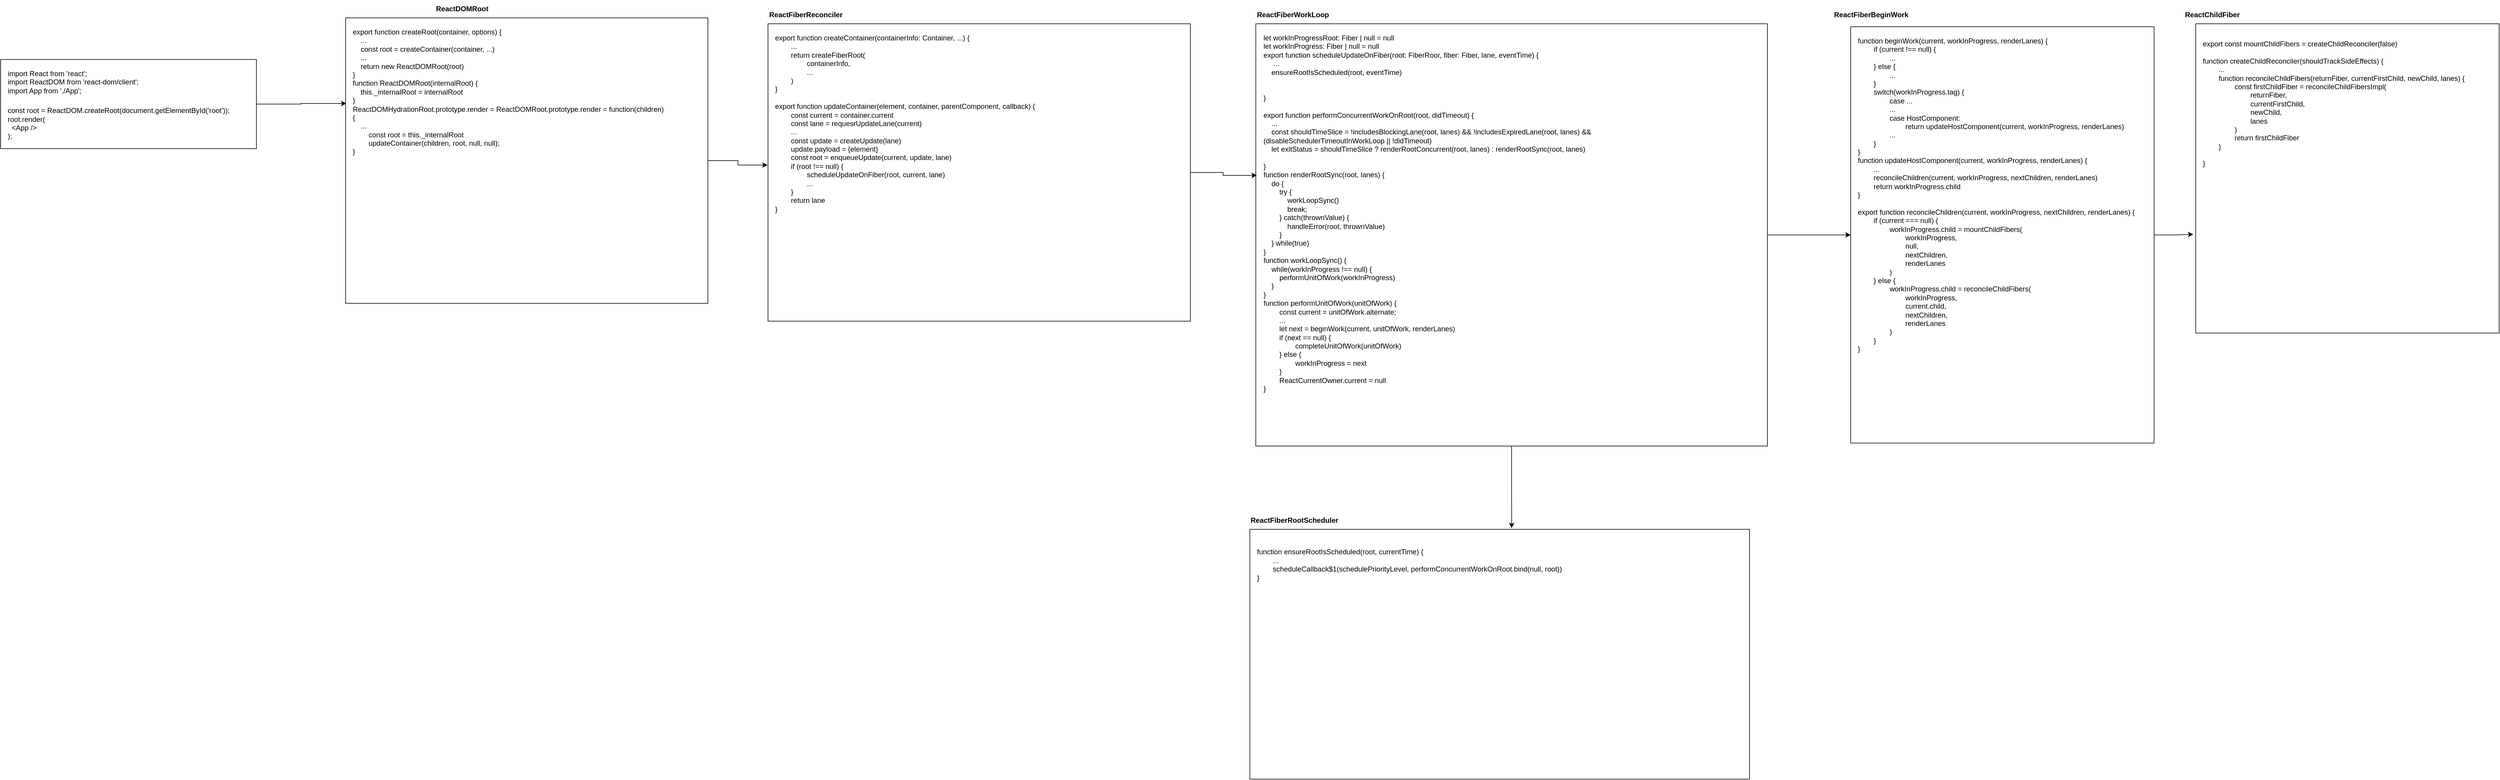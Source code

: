 <mxfile version="21.6.8" type="github">
  <diagram name="Page-1" id="yT4P8Us_n6Z18nM-jOkr">
    <mxGraphModel dx="2487" dy="967" grid="1" gridSize="10" guides="1" tooltips="1" connect="1" arrows="1" fold="1" page="0" pageScale="1" pageWidth="850" pageHeight="1100" math="0" shadow="0">
      <root>
        <mxCell id="0" />
        <mxCell id="1" parent="0" />
        <mxCell id="5RRUOqjZ2mIEOi2oh4Kx-8" value="" style="group" parent="1" vertex="1" connectable="0">
          <mxGeometry x="-500" y="200" width="430" height="150" as="geometry" />
        </mxCell>
        <mxCell id="5RRUOqjZ2mIEOi2oh4Kx-1" value="" style="rounded=0;whiteSpace=wrap;html=1;" parent="5RRUOqjZ2mIEOi2oh4Kx-8" vertex="1">
          <mxGeometry width="430" height="150" as="geometry" />
        </mxCell>
        <mxCell id="5RRUOqjZ2mIEOi2oh4Kx-2" value="import React from &#39;react&#39;;&lt;br&gt;import ReactDOM from &#39;react-dom/client&#39;;&lt;br&gt;import App from &#39;./App&#39;;&lt;p style=&quot;margin: 0px; font-variant-numeric: normal; font-variant-east-asian: normal; font-variant-alternates: normal; font-kerning: auto; font-optical-sizing: auto; font-feature-settings: normal; font-variation-settings: normal; font-stretch: normal; font-size: 13px; line-height: normal; font-family: &amp;quot;Helvetica Neue&amp;quot;; min-height: 15px;&quot; class=&quot;p2&quot;&gt;&lt;br&gt;&lt;/p&gt;const root = ReactDOM.createRoot(document.getElementById(&#39;root&#39;));&lt;br&gt;root.render(&lt;br&gt;&amp;nbsp; &amp;lt;App /&amp;gt;&lt;br&gt;);&lt;p style=&quot;margin: 0px; font-variant-numeric: normal; font-variant-east-asian: normal; font-variant-alternates: normal; font-kerning: auto; font-optical-sizing: auto; font-feature-settings: normal; font-variation-settings: normal; font-stretch: normal; font-size: 13px; line-height: normal; font-family: &amp;quot;Helvetica Neue&amp;quot;; min-height: 15px;&quot; class=&quot;p2&quot;&gt;&lt;br&gt;&lt;/p&gt;" style="text;html=1;strokeColor=none;fillColor=none;align=left;verticalAlign=top;whiteSpace=wrap;rounded=0;" parent="5RRUOqjZ2mIEOi2oh4Kx-8" vertex="1">
          <mxGeometry x="10" y="10" width="390" height="140" as="geometry" />
        </mxCell>
        <mxCell id="ZxOP5LwoRdLJqunblMtp-2" style="edgeStyle=orthogonalEdgeStyle;rounded=0;orthogonalLoop=1;jettySize=auto;html=1;entryX=-0.001;entryY=0.475;entryDx=0;entryDy=0;entryPerimeter=0;" edge="1" parent="1" source="5RRUOqjZ2mIEOi2oh4Kx-9" target="5RRUOqjZ2mIEOi2oh4Kx-3">
          <mxGeometry relative="1" as="geometry" />
        </mxCell>
        <mxCell id="5RRUOqjZ2mIEOi2oh4Kx-10" value="ReactDOMRoot" style="text;html=1;strokeColor=none;fillColor=none;align=left;verticalAlign=middle;whiteSpace=wrap;rounded=0;fontStyle=1" parent="1" vertex="1">
          <mxGeometry x="230" y="100" width="120" height="30" as="geometry" />
        </mxCell>
        <mxCell id="5RRUOqjZ2mIEOi2oh4Kx-5" value="ReactFiberReconciler" style="text;html=1;strokeColor=none;fillColor=none;align=left;verticalAlign=middle;whiteSpace=wrap;rounded=0;fontStyle=1" parent="1" vertex="1">
          <mxGeometry x="790" y="110" width="130" height="30" as="geometry" />
        </mxCell>
        <mxCell id="5RRUOqjZ2mIEOi2oh4Kx-14" value="ReactFiberWorkLoop" style="text;html=1;strokeColor=none;fillColor=none;align=left;verticalAlign=middle;whiteSpace=wrap;rounded=0;fontStyle=1" parent="1" vertex="1">
          <mxGeometry x="1610" y="110" width="150" height="30" as="geometry" />
        </mxCell>
        <mxCell id="5RRUOqjZ2mIEOi2oh4Kx-16" value="" style="rounded=0;whiteSpace=wrap;html=1;" parent="1" vertex="1">
          <mxGeometry x="1600" y="990" width="840" height="420" as="geometry" />
        </mxCell>
        <mxCell id="5RRUOqjZ2mIEOi2oh4Kx-18" value="ReactFiberRootScheduler" style="text;html=1;strokeColor=none;fillColor=none;align=center;verticalAlign=middle;whiteSpace=wrap;rounded=0;fontStyle=1" parent="1" vertex="1">
          <mxGeometry x="1600" y="960" width="150" height="30" as="geometry" />
        </mxCell>
        <mxCell id="5RRUOqjZ2mIEOi2oh4Kx-19" value="&lt;br&gt;function ensureRootIsScheduled(root, currentTime) {&lt;br&gt;&lt;span style=&quot;white-space: pre;&quot;&gt;&#x9;&lt;/span&gt;...&lt;br&gt;&lt;span style=&quot;&quot;&gt;&lt;span style=&quot;white-space: pre;&quot;&gt;&amp;nbsp;&amp;nbsp;&amp;nbsp;&amp;nbsp;&lt;span style=&quot;white-space: pre;&quot;&gt;&#x9;&lt;/span&gt;&lt;/span&gt;&lt;/span&gt;scheduleCallback$1(schedulePriorityLevel, performConcurrentWorkOnRoot.bind(null, root))&lt;br&gt;}&lt;br&gt;" style="text;html=1;strokeColor=none;fillColor=none;align=left;verticalAlign=top;whiteSpace=wrap;rounded=0;" parent="1" vertex="1">
          <mxGeometry x="1610" y="1000" width="820" height="370" as="geometry" />
        </mxCell>
        <mxCell id="5RRUOqjZ2mIEOi2oh4Kx-21" value="ReactFiberBeginWork" style="text;html=1;strokeColor=none;fillColor=none;align=left;verticalAlign=middle;whiteSpace=wrap;rounded=0;fontStyle=1" parent="1" vertex="1">
          <mxGeometry x="2580" y="110" width="150" height="30" as="geometry" />
        </mxCell>
        <mxCell id="5RRUOqjZ2mIEOi2oh4Kx-24" value="ReactChildFiber" style="text;html=1;strokeColor=none;fillColor=none;align=left;verticalAlign=middle;whiteSpace=wrap;rounded=0;fontStyle=1" parent="1" vertex="1">
          <mxGeometry x="3170" y="110" width="140" height="30" as="geometry" />
        </mxCell>
        <mxCell id="ZxOP5LwoRdLJqunblMtp-1" style="edgeStyle=orthogonalEdgeStyle;rounded=0;orthogonalLoop=1;jettySize=auto;html=1;entryX=0.002;entryY=0.3;entryDx=0;entryDy=0;entryPerimeter=0;" edge="1" parent="1" source="5RRUOqjZ2mIEOi2oh4Kx-1" target="5RRUOqjZ2mIEOi2oh4Kx-9">
          <mxGeometry relative="1" as="geometry" />
        </mxCell>
        <mxCell id="ZxOP5LwoRdLJqunblMtp-3" value="" style="group" vertex="1" connectable="0" parent="1">
          <mxGeometry x="80" y="130" width="609" height="480" as="geometry" />
        </mxCell>
        <mxCell id="5RRUOqjZ2mIEOi2oh4Kx-9" value="" style="rounded=0;whiteSpace=wrap;html=1;align=left;verticalAlign=top;" parent="ZxOP5LwoRdLJqunblMtp-3" vertex="1">
          <mxGeometry width="609" height="480" as="geometry" />
        </mxCell>
        <mxCell id="5RRUOqjZ2mIEOi2oh4Kx-12" value="export function createRoot(container, options) {&lt;br style=&quot;border-color: var(--border-color);&quot;&gt;&lt;span style=&quot;border-color: var(--border-color);&quot;&gt;&lt;span style=&quot;&quot;&gt;&amp;nbsp;&amp;nbsp;&amp;nbsp;&amp;nbsp;&lt;/span&gt;&lt;/span&gt;&lt;span style=&quot;&quot;&gt;...&lt;/span&gt;&lt;br style=&quot;border-color: var(--border-color);&quot;&gt;&lt;span style=&quot;border-color: var(--border-color);&quot;&gt;&lt;span style=&quot;&quot;&gt;&amp;nbsp;&amp;nbsp;&amp;nbsp;&amp;nbsp;&lt;/span&gt;&lt;/span&gt;&lt;span style=&quot;&quot;&gt;const root = createContainer(container, ...)&lt;/span&gt;&lt;br style=&quot;border-color: var(--border-color);&quot;&gt;&lt;span style=&quot;border-color: var(--border-color);&quot;&gt;&lt;span style=&quot;&quot;&gt;&amp;nbsp;&amp;nbsp;&amp;nbsp;&amp;nbsp;&lt;/span&gt;&lt;/span&gt;&lt;span style=&quot;&quot;&gt;...&lt;/span&gt;&lt;br style=&quot;border-color: var(--border-color);&quot;&gt;&lt;span style=&quot;border-color: var(--border-color);&quot;&gt;&lt;span style=&quot;&quot;&gt;&amp;nbsp;&amp;nbsp;&amp;nbsp;&amp;nbsp;&lt;/span&gt;&lt;/span&gt;&lt;span style=&quot;&quot;&gt;return new ReactDOMRoot(root)&lt;/span&gt;&lt;br style=&quot;border-color: var(--border-color);&quot;&gt;&lt;div style=&quot;&quot;&gt;&lt;span style=&quot;background-color: initial;&quot;&gt;}&lt;/span&gt;&lt;/div&gt;&lt;div style=&quot;&quot;&gt;&lt;span style=&quot;background-color: initial;&quot;&gt;function ReactDOMRoot(internalRoot) {&lt;/span&gt;&lt;/div&gt;&lt;div style=&quot;&quot;&gt;&lt;span style=&quot;background-color: initial;&quot;&gt;&lt;span style=&quot;&quot;&gt;&lt;span style=&quot;&quot;&gt;&amp;nbsp;&amp;nbsp;&amp;nbsp;&amp;nbsp;&lt;/span&gt;&lt;/span&gt;this._internalRoot = internalRoot&lt;br&gt;&lt;/span&gt;&lt;/div&gt;&lt;div style=&quot;&quot;&gt;&lt;span style=&quot;background-color: initial;&quot;&gt;}&lt;/span&gt;&lt;/div&gt;&lt;div style=&quot;&quot;&gt;ReactDOMHydrationRoot.prototype.render = ReactDOMRoot.prototype.render = function(children) {&lt;/div&gt;&lt;div style=&quot;&quot;&gt;&lt;span style=&quot;&quot;&gt;&lt;span style=&quot;&quot;&gt;&amp;nbsp;&amp;nbsp;&amp;nbsp;&amp;nbsp;&lt;/span&gt;&lt;/span&gt;...&lt;br&gt;&lt;/div&gt;&lt;div style=&quot;&quot;&gt;&lt;span style=&quot;white-space: pre;&quot;&gt;&#x9;&lt;/span&gt;const root = this._internalRoot&lt;br&gt;&lt;/div&gt;&lt;div style=&quot;&quot;&gt;&lt;span style=&quot;white-space: pre;&quot;&gt;&#x9;&lt;/span&gt;updateContainer(children, root, null, null);&lt;/div&gt;&lt;div style=&quot;&quot;&gt;}&lt;/div&gt;" style="text;html=1;strokeColor=none;fillColor=none;align=left;verticalAlign=top;whiteSpace=wrap;rounded=0;" parent="ZxOP5LwoRdLJqunblMtp-3" vertex="1">
          <mxGeometry x="9.5" y="10" width="530.5" height="430" as="geometry" />
        </mxCell>
        <mxCell id="ZxOP5LwoRdLJqunblMtp-4" value="" style="group" vertex="1" connectable="0" parent="1">
          <mxGeometry x="790" y="140" width="710" height="500" as="geometry" />
        </mxCell>
        <mxCell id="ZxOP5LwoRdLJqunblMtp-11" value="" style="group" vertex="1" connectable="0" parent="ZxOP5LwoRdLJqunblMtp-4">
          <mxGeometry width="710" height="500" as="geometry" />
        </mxCell>
        <mxCell id="5RRUOqjZ2mIEOi2oh4Kx-3" value="" style="rounded=0;whiteSpace=wrap;html=1;" parent="ZxOP5LwoRdLJqunblMtp-11" vertex="1">
          <mxGeometry width="710" height="500" as="geometry" />
        </mxCell>
        <mxCell id="5RRUOqjZ2mIEOi2oh4Kx-4" value="export function createContainer(containerInfo: Container, ...) {&lt;br&gt;&lt;span style=&quot;white-space: pre;&quot;&gt;&#x9;&lt;/span&gt;...&lt;br&gt;&lt;span style=&quot;white-space: pre;&quot;&gt;&#x9;&lt;/span&gt;return createFiberRoot(&lt;br&gt;&lt;span style=&quot;white-space: pre;&quot;&gt;&#x9;&lt;span style=&quot;white-space: pre;&quot;&gt;&#x9;&lt;/span&gt;c&lt;/span&gt;ontainerInfo,&lt;br&gt;&lt;span style=&quot;white-space: pre;&quot;&gt;&#x9;&lt;/span&gt;&lt;span style=&quot;white-space: pre;&quot;&gt;&#x9;&lt;/span&gt;...&lt;br&gt;&lt;span style=&quot;white-space: pre;&quot;&gt;&#x9;&lt;/span&gt;)&lt;br&gt;}&lt;br&gt;&lt;br&gt;export function updateContainer(element, container, parentComponent, callback) {&lt;br&gt;&lt;span style=&quot;white-space: pre;&quot;&gt;&#x9;&lt;/span&gt;const current = container.current&lt;br&gt;&lt;span style=&quot;white-space: pre;&quot;&gt;&#x9;&lt;/span&gt;const lane = requesrUpdateLane(current)&lt;br&gt;&lt;span style=&quot;white-space: pre;&quot;&gt;&#x9;&lt;/span&gt;...&lt;br&gt;&lt;span style=&quot;white-space: pre;&quot;&gt;&#x9;&lt;/span&gt;const update = createUpdate(lane)&lt;br&gt;&lt;span style=&quot;white-space: pre;&quot;&gt;&#x9;&lt;/span&gt;update.payload = {element}&lt;br&gt;&lt;span style=&quot;white-space: pre;&quot;&gt;&#x9;&lt;/span&gt;const root = enqueueUpdate(current, update, lane)&lt;br&gt;&lt;span style=&quot;white-space: pre;&quot;&gt;&#x9;&lt;/span&gt;if (root !== null) {&lt;br&gt;&lt;span style=&quot;white-space: pre;&quot;&gt;&#x9;&lt;/span&gt;&lt;span style=&quot;white-space: pre;&quot;&gt;&#x9;&lt;/span&gt;scheduleUpdateOnFiber(root, current, lane)&lt;br&gt;&lt;span style=&quot;white-space: pre;&quot;&gt;&#x9;&lt;span style=&quot;white-space: pre;&quot;&gt;&#x9;&lt;/span&gt;.&lt;/span&gt;..&lt;br&gt;&lt;span style=&quot;white-space: pre;&quot;&gt;&#x9;&lt;/span&gt;}&lt;br&gt;&lt;span style=&quot;white-space: pre;&quot;&gt;&#x9;&lt;/span&gt;return lane&lt;br&gt;}" style="text;html=1;strokeColor=none;fillColor=none;align=left;verticalAlign=top;whiteSpace=wrap;rounded=0;" parent="ZxOP5LwoRdLJqunblMtp-11" vertex="1">
          <mxGeometry x="10" y="10" width="620" height="450" as="geometry" />
        </mxCell>
        <mxCell id="ZxOP5LwoRdLJqunblMtp-7" value="" style="group" vertex="1" connectable="0" parent="1">
          <mxGeometry x="1610" y="140" width="860" height="710" as="geometry" />
        </mxCell>
        <mxCell id="5RRUOqjZ2mIEOi2oh4Kx-13" value="" style="rounded=0;whiteSpace=wrap;html=1;" parent="ZxOP5LwoRdLJqunblMtp-7" vertex="1">
          <mxGeometry width="860" height="710" as="geometry" />
        </mxCell>
        <mxCell id="5RRUOqjZ2mIEOi2oh4Kx-15" value="let workInProgressRoot: Fiber | null = null&lt;br&gt;let workInProgress: Fiber | null = null&lt;br&gt;export function scheduleUpdateOnFiber(root: FiberRoor, fiber: Fiber, lane, eventTime) {&lt;br&gt;&lt;span style=&quot;&quot;&gt;&lt;span style=&quot;&quot;&gt;&amp;nbsp;&lt;span style=&quot;&quot;&gt;&lt;span style=&quot;&quot;&gt;&amp;nbsp;&amp;nbsp;&amp;nbsp;&amp;nbsp;&lt;/span&gt;&lt;/span&gt;...&lt;/span&gt;&lt;/span&gt;&lt;br&gt;&lt;span style=&quot;&quot;&gt;&lt;span style=&quot;&quot;&gt;&lt;span style=&quot;&quot;&gt;&amp;nbsp;&amp;nbsp;&amp;nbsp;&amp;nbsp;&lt;/span&gt;e&lt;/span&gt;nsureRootIsScheduled(root, eventTime)&lt;br&gt;&lt;/span&gt;&lt;br&gt;&lt;br&gt;}&lt;br&gt;&lt;br&gt;export function performConcurrentWorkOnRoot(root, didTimeout) {&lt;br&gt;&lt;span style=&quot;&quot;&gt;&lt;span style=&quot;&quot;&gt;&amp;nbsp;&amp;nbsp;&amp;nbsp;&amp;nbsp;&lt;/span&gt;&lt;/span&gt;...&lt;br&gt;&lt;span style=&quot;&quot;&gt;&lt;span style=&quot;&quot;&gt;&amp;nbsp;&amp;nbsp;&amp;nbsp;&amp;nbsp;&lt;/span&gt;&lt;/span&gt;const shouldTimeSlice = !includesBlockingLane(root, lanes) &amp;amp;&amp;amp; !includesExpiredLane(root, lanes) &amp;amp;&amp;amp; (disableSchedulerTimeoutInWorkLoop || !didTimeout)&lt;br&gt;&lt;span style=&quot;&quot;&gt;&lt;span style=&quot;&quot;&gt;&amp;nbsp;&amp;nbsp;&amp;nbsp;&amp;nbsp;&lt;/span&gt;&lt;/span&gt;let exitStatus = shouldTimeSlice ? renderRootConcurrent(root, lanes) : renderRootSync(root, lanes)&lt;br&gt;&lt;span style=&quot;&quot;&gt;&lt;span style=&quot;&quot;&gt;&amp;nbsp;&amp;nbsp;&amp;nbsp;&amp;nbsp;&lt;/span&gt;&lt;/span&gt;&lt;br&gt;}&lt;br&gt;function renderRootSync(root, lanes) {&lt;br&gt;&lt;span style=&quot;&quot;&gt;&lt;span style=&quot;&quot;&gt;&amp;nbsp;&amp;nbsp;&amp;nbsp;&amp;nbsp;&lt;/span&gt;&lt;/span&gt;do {&lt;br&gt;&lt;span style=&quot;&quot;&gt;&lt;span style=&quot;&quot;&gt;&amp;nbsp;&amp;nbsp;&amp;nbsp;&amp;nbsp;&lt;/span&gt;&lt;/span&gt;&lt;span style=&quot;&quot;&gt;&lt;span style=&quot;&quot;&gt;&amp;nbsp;&amp;nbsp;&amp;nbsp;&amp;nbsp;&lt;/span&gt;&lt;/span&gt;try {&lt;br&gt;&lt;span style=&quot;&quot;&gt;&lt;span style=&quot;&quot;&gt;&amp;nbsp;&amp;nbsp;&amp;nbsp;&amp;nbsp;&lt;/span&gt;&lt;/span&gt;&lt;span style=&quot;&quot;&gt;&lt;span style=&quot;&quot;&gt;&amp;nbsp;&amp;nbsp;&amp;nbsp;&amp;nbsp;&lt;/span&gt;&lt;/span&gt;&lt;span style=&quot;&quot;&gt;&lt;span style=&quot;&quot;&gt;&amp;nbsp;&amp;nbsp;&amp;nbsp;&amp;nbsp;&lt;/span&gt;&lt;/span&gt;workLoopSync()&lt;br&gt;&lt;span style=&quot;&quot;&gt;&lt;span style=&quot;&quot;&gt;&amp;nbsp;&amp;nbsp;&amp;nbsp;&amp;nbsp;&lt;/span&gt;&lt;/span&gt;&lt;span style=&quot;&quot;&gt;&lt;span style=&quot;&quot;&gt;&amp;nbsp;&amp;nbsp;&amp;nbsp;&amp;nbsp;&lt;/span&gt;&lt;/span&gt;&lt;span style=&quot;&quot;&gt;&lt;span style=&quot;&quot;&gt;&amp;nbsp;&amp;nbsp;&amp;nbsp;&amp;nbsp;&lt;/span&gt;&lt;/span&gt;break;&lt;br&gt;&lt;span style=&quot;&quot;&gt;&lt;span style=&quot;&quot;&gt;&amp;nbsp;&amp;nbsp;&amp;nbsp;&amp;nbsp;&lt;/span&gt;&lt;/span&gt;&lt;span style=&quot;&quot;&gt;&lt;span style=&quot;&quot;&gt;&amp;nbsp;&amp;nbsp;&amp;nbsp;&amp;nbsp;&lt;/span&gt;&lt;/span&gt;} catch(thrownValue) {&lt;br&gt;&lt;span style=&quot;&quot;&gt;&lt;span style=&quot;&quot;&gt;&amp;nbsp;&amp;nbsp;&amp;nbsp;&amp;nbsp;&lt;/span&gt;&lt;/span&gt;&lt;span style=&quot;&quot;&gt;&lt;span style=&quot;&quot;&gt;&amp;nbsp;&amp;nbsp;&amp;nbsp;&amp;nbsp;&lt;/span&gt;&lt;/span&gt;&lt;span style=&quot;&quot;&gt;&lt;span style=&quot;&quot;&gt;&amp;nbsp;&amp;nbsp;&amp;nbsp;&amp;nbsp;&lt;/span&gt;&lt;/span&gt;handleError(root, thrownValue)&lt;br&gt;&lt;span style=&quot;&quot;&gt;&lt;span style=&quot;&quot;&gt;&amp;nbsp;&amp;nbsp;&amp;nbsp;&amp;nbsp;&lt;/span&gt;&lt;/span&gt;&lt;span style=&quot;&quot;&gt;&lt;span style=&quot;&quot;&gt;&amp;nbsp;&amp;nbsp;&amp;nbsp;&amp;nbsp;&lt;/span&gt;&lt;/span&gt;}&lt;br&gt;&lt;span style=&quot;&quot;&gt;&lt;span style=&quot;&quot;&gt;&amp;nbsp;&amp;nbsp;&amp;nbsp;&amp;nbsp;&lt;/span&gt;&lt;/span&gt;} while(true)&lt;br&gt;}&lt;br&gt;function workLoopSync() {&lt;br&gt;&lt;span style=&quot;&quot;&gt;&lt;span style=&quot;&quot;&gt;&amp;nbsp;&amp;nbsp;&amp;nbsp;&amp;nbsp;&lt;/span&gt;&lt;/span&gt;while(workInProgress !== null) {&lt;br&gt;&lt;span style=&quot;&quot;&gt;&lt;span style=&quot;&quot;&gt;&amp;nbsp;&amp;nbsp;&amp;nbsp;&amp;nbsp;&lt;/span&gt;&lt;/span&gt;&lt;span style=&quot;&quot;&gt;&lt;span style=&quot;&quot;&gt;&amp;nbsp;&amp;nbsp;&amp;nbsp;&amp;nbsp;&lt;/span&gt;&lt;/span&gt;performUnitOfWork(workInProgress)&lt;br&gt;&lt;span style=&quot;&quot;&gt;&lt;span style=&quot;&quot;&gt;&amp;nbsp;&amp;nbsp;&amp;nbsp;&amp;nbsp;&lt;/span&gt;&lt;/span&gt;}&lt;br&gt;}&lt;br&gt;function performUnitOfWork(unitOfWork) {&lt;br&gt;&lt;span style=&quot;white-space: pre;&quot;&gt;&#x9;&lt;/span&gt;const current = unitOfWork.alternate;&lt;br&gt;&lt;span style=&quot;white-space: pre;&quot;&gt;&#x9;&lt;/span&gt;...&lt;br&gt;&lt;span style=&quot;white-space: pre;&quot;&gt;&#x9;&lt;/span&gt;let next = beginWork(current, unitOfWork, renderLanes)&lt;br&gt;&lt;span style=&quot;white-space: pre;&quot;&gt;&#x9;&lt;/span&gt;if (next == null) {&lt;br&gt;&lt;span style=&quot;white-space: pre;&quot;&gt;&#x9;&lt;/span&gt;&lt;span style=&quot;white-space: pre;&quot;&gt;&#x9;&lt;/span&gt;completeUnitOfWork(unitOfWork)&lt;br&gt;&lt;span style=&quot;white-space: pre;&quot;&gt;&#x9;&lt;/span&gt;} else {&lt;br&gt;&lt;span style=&quot;white-space: pre;&quot;&gt;&#x9;&lt;/span&gt;&lt;span style=&quot;white-space: pre;&quot;&gt;&#x9;&lt;/span&gt;workInProgress = next&lt;br&gt;&lt;span style=&quot;white-space: pre;&quot;&gt;&#x9;&lt;/span&gt;}&lt;br&gt;&lt;span style=&quot;white-space: pre;&quot;&gt;&#x9;&lt;/span&gt;ReactCurrentOwner.current = null&lt;br&gt;}" style="text;html=1;strokeColor=none;fillColor=none;align=left;verticalAlign=top;whiteSpace=wrap;rounded=0;" parent="ZxOP5LwoRdLJqunblMtp-7" vertex="1">
          <mxGeometry x="11" y="10" width="739" height="640" as="geometry" />
        </mxCell>
        <mxCell id="ZxOP5LwoRdLJqunblMtp-8" style="edgeStyle=orthogonalEdgeStyle;rounded=0;orthogonalLoop=1;jettySize=auto;html=1;entryX=0;entryY=0.5;entryDx=0;entryDy=0;" edge="1" parent="1" source="5RRUOqjZ2mIEOi2oh4Kx-13" target="5RRUOqjZ2mIEOi2oh4Kx-20">
          <mxGeometry relative="1" as="geometry" />
        </mxCell>
        <mxCell id="ZxOP5LwoRdLJqunblMtp-9" value="" style="group" vertex="1" connectable="0" parent="1">
          <mxGeometry x="2610" y="145" width="510" height="700" as="geometry" />
        </mxCell>
        <mxCell id="5RRUOqjZ2mIEOi2oh4Kx-20" value="" style="rounded=0;whiteSpace=wrap;html=1;" parent="ZxOP5LwoRdLJqunblMtp-9" vertex="1">
          <mxGeometry width="510" height="700" as="geometry" />
        </mxCell>
        <mxCell id="5RRUOqjZ2mIEOi2oh4Kx-22" value="function beginWork(current, workInProgress, renderLanes) {&lt;br&gt;&lt;span style=&quot;white-space: pre;&quot;&gt;&#x9;&lt;/span&gt;if (current !== null) {&lt;br&gt;&lt;span style=&quot;white-space: pre;&quot;&gt;&#x9;&lt;span style=&quot;white-space: pre;&quot;&gt;&#x9;&lt;/span&gt;.&lt;/span&gt;..&lt;br&gt;&lt;span style=&quot;white-space: pre;&quot;&gt;&#x9;&lt;/span&gt;} else {&lt;br&gt;&lt;span style=&quot;white-space: pre;&quot;&gt;&#x9;&lt;/span&gt;&lt;span style=&quot;white-space: pre;&quot;&gt;&#x9;&lt;/span&gt;...&lt;br&gt;&lt;span style=&quot;white-space: pre;&quot;&gt;&#x9;&lt;/span&gt;}&lt;br&gt;&lt;span style=&quot;white-space: pre;&quot;&gt;&#x9;&lt;/span&gt;switch(workInProgress.tag) {&lt;br&gt;&lt;span style=&quot;white-space: pre;&quot;&gt;&#x9;&lt;/span&gt;&lt;span style=&quot;white-space: pre;&quot;&gt;&#x9;&lt;/span&gt;case ...&lt;br&gt;&lt;span style=&quot;white-space: pre;&quot;&gt;&#x9;&lt;/span&gt;&lt;span style=&quot;white-space: pre;&quot;&gt;&#x9;&lt;/span&gt;...&lt;br&gt;&lt;span style=&quot;white-space: pre;&quot;&gt;&#x9;&lt;/span&gt;&lt;span style=&quot;white-space: pre;&quot;&gt;&#x9;&lt;/span&gt;case HostComponent:&amp;nbsp;&lt;br&gt;&lt;span style=&quot;white-space: pre;&quot;&gt;&#x9;&lt;/span&gt;&lt;span style=&quot;white-space: pre;&quot;&gt;&#x9;&lt;/span&gt;&lt;span style=&quot;white-space: pre;&quot;&gt;&#x9;&lt;/span&gt;return updateHostComponent(current, workInProgress, renderLanes)&lt;br&gt;&lt;span style=&quot;white-space: pre;&quot;&gt;&#x9;&lt;span style=&quot;white-space: pre;&quot;&gt;&#x9;&lt;/span&gt;.&lt;/span&gt;..&lt;br&gt;&lt;span style=&quot;white-space: pre;&quot;&gt;&#x9;&lt;/span&gt;}&lt;br&gt;}&lt;br&gt;function updateHostComponent(current, workInProgress, renderLanes) {&lt;br&gt;&lt;span style=&quot;white-space: pre;&quot;&gt;&#x9;&lt;/span&gt;...&lt;br&gt;&lt;span style=&quot;white-space: pre;&quot;&gt;&#x9;&lt;/span&gt;reconcileChildren(current, workInProgress, nextChildren, renderLanes)&lt;br&gt;&lt;span style=&quot;white-space: pre;&quot;&gt;&#x9;&lt;/span&gt;return workInProgress.child&lt;br&gt;}&lt;br&gt;&lt;br&gt;export function reconcileChildren(current, workInProgress, nextChildren, renderLanes) {&lt;br&gt;&lt;span style=&quot;white-space: pre;&quot;&gt;&#x9;&lt;/span&gt;if (current === null) {&lt;br&gt;&lt;span style=&quot;white-space: pre;&quot;&gt;&#x9;&lt;/span&gt;&lt;span style=&quot;white-space: pre;&quot;&gt;&#x9;&lt;/span&gt;workInProgress.child = mountChildFibers(&lt;br&gt;&lt;span style=&quot;white-space: pre;&quot;&gt;&#x9;&lt;/span&gt;&lt;span style=&quot;white-space: pre;&quot;&gt;&#x9;&lt;/span&gt;&lt;span style=&quot;white-space: pre;&quot;&gt;&#x9;&lt;/span&gt;workInProgress,&lt;br&gt;&lt;span style=&quot;white-space: pre;&quot;&gt;&#x9;&lt;/span&gt;&lt;span style=&quot;white-space: pre;&quot;&gt;&#x9;&lt;/span&gt;&lt;span style=&quot;white-space: pre;&quot;&gt;&#x9;&lt;/span&gt;null,&amp;nbsp;&lt;br&gt;&lt;span style=&quot;white-space: pre;&quot;&gt;&#x9;&lt;/span&gt;&lt;span style=&quot;white-space: pre;&quot;&gt;&#x9;&lt;/span&gt;&lt;span style=&quot;white-space: pre;&quot;&gt;&#x9;&lt;/span&gt;nextChildren,&lt;br&gt;&lt;span style=&quot;white-space: pre;&quot;&gt;&#x9;&lt;/span&gt;&lt;span style=&quot;white-space: pre;&quot;&gt;&#x9;&lt;/span&gt;&lt;span style=&quot;white-space: pre;&quot;&gt;&#x9;&lt;/span&gt;renderLanes&lt;br&gt;&lt;span style=&quot;white-space: pre;&quot;&gt;&#x9;&lt;/span&gt;&lt;span style=&quot;white-space: pre;&quot;&gt;&#x9;&lt;/span&gt;)&lt;br&gt;&lt;span style=&quot;white-space: pre;&quot;&gt;&#x9;&lt;/span&gt;} else {&lt;br&gt;&lt;span style=&quot;white-space: pre;&quot;&gt;&#x9;&lt;/span&gt;&lt;span style=&quot;white-space: pre;&quot;&gt;&#x9;&lt;/span&gt;workInProgress.child = reconcileChildFibers(&lt;br&gt;&lt;span style=&quot;white-space: pre;&quot;&gt;&#x9;&lt;/span&gt;&lt;span style=&quot;white-space: pre;&quot;&gt;&#x9;&lt;/span&gt;&lt;span style=&quot;white-space: pre;&quot;&gt;&#x9;&lt;/span&gt;workInProgress,&lt;br&gt;&lt;span style=&quot;white-space: pre;&quot;&gt;&#x9;&lt;/span&gt;&lt;span style=&quot;white-space: pre;&quot;&gt;&#x9;&lt;/span&gt;&lt;span style=&quot;white-space: pre;&quot;&gt;&#x9;&lt;/span&gt;current.child,&lt;br&gt;&lt;span style=&quot;white-space: pre;&quot;&gt;&#x9;&lt;/span&gt;&lt;span style=&quot;white-space: pre;&quot;&gt;&#x9;&lt;/span&gt;&lt;span style=&quot;white-space: pre;&quot;&gt;&#x9;&lt;/span&gt;nextChildren,&lt;br&gt;&lt;span style=&quot;white-space: pre;&quot;&gt;&#x9;&lt;/span&gt;&lt;span style=&quot;white-space: pre;&quot;&gt;&#x9;&lt;/span&gt;&lt;span style=&quot;white-space: pre;&quot;&gt;&#x9;&lt;/span&gt;renderLanes&lt;br&gt;&lt;span style=&quot;white-space: pre;&quot;&gt;&#x9;&lt;/span&gt;&lt;span style=&quot;white-space: pre;&quot;&gt;&#x9;&lt;/span&gt;)&lt;br&gt;&lt;span style=&quot;white-space: pre;&quot;&gt;&#x9;&lt;/span&gt;}&lt;br&gt;}" style="text;html=1;strokeColor=none;fillColor=none;align=left;verticalAlign=top;whiteSpace=wrap;rounded=0;" parent="ZxOP5LwoRdLJqunblMtp-9" vertex="1">
          <mxGeometry x="10" y="10" width="470" height="650" as="geometry" />
        </mxCell>
        <mxCell id="ZxOP5LwoRdLJqunblMtp-14" style="edgeStyle=orthogonalEdgeStyle;rounded=0;orthogonalLoop=1;jettySize=auto;html=1;entryX=0.002;entryY=0.359;entryDx=0;entryDy=0;entryPerimeter=0;" edge="1" parent="1" source="5RRUOqjZ2mIEOi2oh4Kx-3" target="5RRUOqjZ2mIEOi2oh4Kx-13">
          <mxGeometry relative="1" as="geometry" />
        </mxCell>
        <mxCell id="ZxOP5LwoRdLJqunblMtp-15" style="edgeStyle=orthogonalEdgeStyle;rounded=0;orthogonalLoop=1;jettySize=auto;html=1;entryX=0.524;entryY=-0.005;entryDx=0;entryDy=0;entryPerimeter=0;" edge="1" parent="1" source="5RRUOqjZ2mIEOi2oh4Kx-13" target="5RRUOqjZ2mIEOi2oh4Kx-16">
          <mxGeometry relative="1" as="geometry" />
        </mxCell>
        <mxCell id="ZxOP5LwoRdLJqunblMtp-17" style="edgeStyle=orthogonalEdgeStyle;rounded=0;orthogonalLoop=1;jettySize=auto;html=1;entryX=-0.008;entryY=0.681;entryDx=0;entryDy=0;entryPerimeter=0;" edge="1" parent="1" source="5RRUOqjZ2mIEOi2oh4Kx-20" target="5RRUOqjZ2mIEOi2oh4Kx-23">
          <mxGeometry relative="1" as="geometry" />
        </mxCell>
        <mxCell id="ZxOP5LwoRdLJqunblMtp-20" value="" style="group" vertex="1" connectable="0" parent="1">
          <mxGeometry x="3190" y="140" width="510" height="520" as="geometry" />
        </mxCell>
        <mxCell id="5RRUOqjZ2mIEOi2oh4Kx-23" value="" style="rounded=0;whiteSpace=wrap;html=1;" parent="ZxOP5LwoRdLJqunblMtp-20" vertex="1">
          <mxGeometry width="510" height="520" as="geometry" />
        </mxCell>
        <mxCell id="5RRUOqjZ2mIEOi2oh4Kx-25" value="export const mountChildFibers = createChildReconciler(false)&lt;br&gt;&lt;br&gt;function createChildReconciler(shouldTrackSideEffects) {&lt;br&gt;&lt;span style=&quot;white-space: pre;&quot;&gt;&#x9;&lt;/span&gt;...&lt;br&gt;&lt;span style=&quot;white-space: pre;&quot;&gt;&#x9;&lt;/span&gt;function reconcileChildFibers(returnFiber, currentFirstChild, newChild, lanes) {&lt;br&gt;&lt;span style=&quot;white-space: pre;&quot;&gt;&#x9;&lt;/span&gt;&lt;span style=&quot;white-space: pre;&quot;&gt;&#x9;&lt;/span&gt;const firstChildFiber = reconcileChildFibersImpl(&lt;br&gt;&lt;span style=&quot;white-space: pre;&quot;&gt;&#x9;&lt;/span&gt;&lt;span style=&quot;white-space: pre;&quot;&gt;&#x9;&lt;span style=&quot;white-space: pre;&quot;&gt;&#x9;&lt;/span&gt;r&lt;/span&gt;eturnFiber,&lt;br&gt;&lt;span style=&quot;white-space: pre;&quot;&gt;&#x9;&lt;/span&gt;&lt;span style=&quot;white-space: pre;&quot;&gt;&#x9;&lt;/span&gt;&lt;span style=&quot;white-space: pre;&quot;&gt;&#x9;&lt;/span&gt;currentFirstChild,&lt;br&gt;&lt;span style=&quot;white-space: pre;&quot;&gt;&#x9;&lt;/span&gt;&lt;span style=&quot;white-space: pre;&quot;&gt;&#x9;&lt;/span&gt;&lt;span style=&quot;white-space: pre;&quot;&gt;&#x9;&lt;/span&gt;newChild,&lt;br&gt;&lt;span style=&quot;white-space: pre;&quot;&gt;&#x9;&lt;/span&gt;&lt;span style=&quot;white-space: pre;&quot;&gt;&#x9;&lt;/span&gt;&lt;span style=&quot;white-space: pre;&quot;&gt;&#x9;&lt;/span&gt;lanes&lt;br&gt;&lt;span style=&quot;white-space: pre;&quot;&gt;&#x9;&lt;/span&gt;&lt;span style=&quot;white-space: pre;&quot;&gt;&#x9;&lt;/span&gt;)&lt;br&gt;&lt;span style=&quot;white-space: pre;&quot;&gt;&#x9;&lt;/span&gt;&lt;span style=&quot;white-space: pre;&quot;&gt;&#x9;&lt;/span&gt;return firstChildFiber&lt;br&gt;&lt;span style=&quot;white-space: pre;&quot;&gt;&#x9;&lt;/span&gt;}&lt;br&gt;&lt;span style=&quot;white-space: pre;&quot;&gt;&#x9;&lt;/span&gt;&lt;br&gt;}" style="text;html=1;strokeColor=none;fillColor=none;align=left;verticalAlign=top;whiteSpace=wrap;rounded=0;" parent="ZxOP5LwoRdLJqunblMtp-20" vertex="1">
          <mxGeometry x="10" y="20" width="490" height="440" as="geometry" />
        </mxCell>
      </root>
    </mxGraphModel>
  </diagram>
</mxfile>

